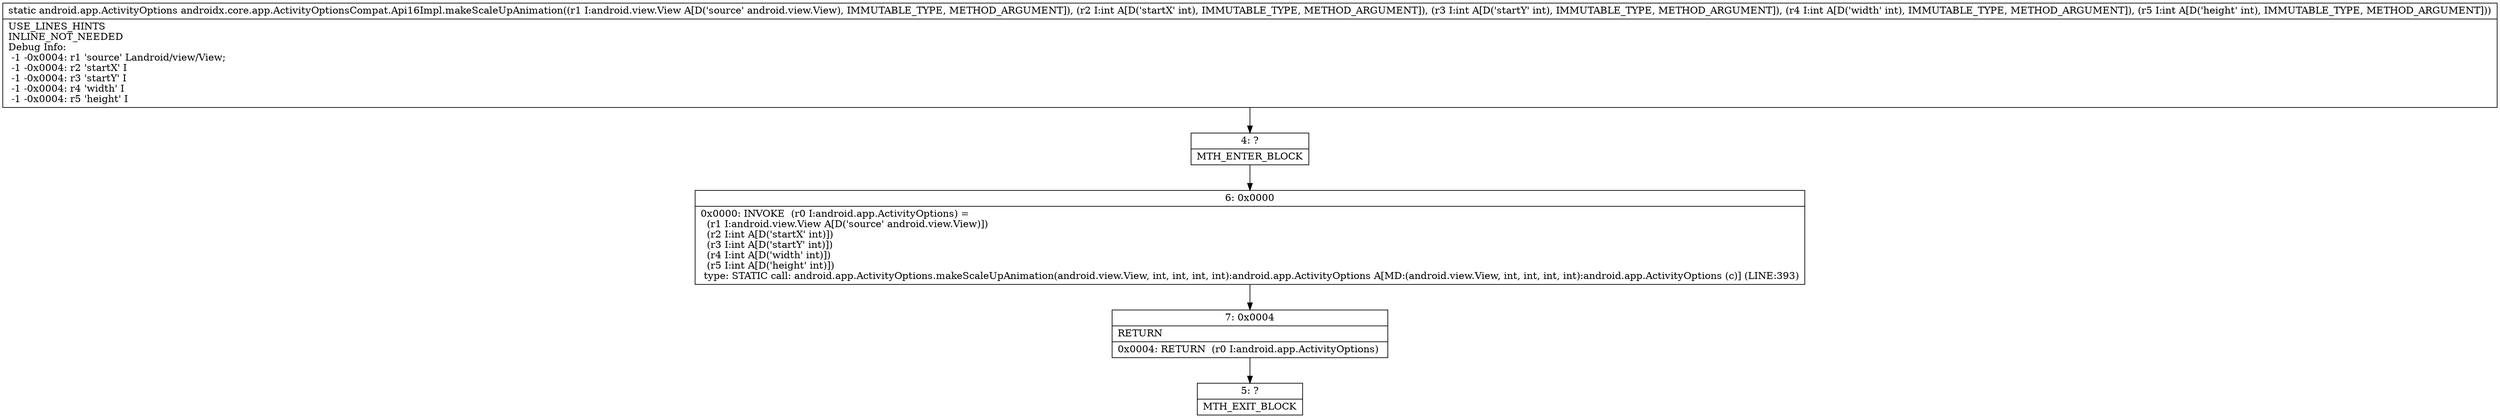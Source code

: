 digraph "CFG forandroidx.core.app.ActivityOptionsCompat.Api16Impl.makeScaleUpAnimation(Landroid\/view\/View;IIII)Landroid\/app\/ActivityOptions;" {
Node_4 [shape=record,label="{4\:\ ?|MTH_ENTER_BLOCK\l}"];
Node_6 [shape=record,label="{6\:\ 0x0000|0x0000: INVOKE  (r0 I:android.app.ActivityOptions) = \l  (r1 I:android.view.View A[D('source' android.view.View)])\l  (r2 I:int A[D('startX' int)])\l  (r3 I:int A[D('startY' int)])\l  (r4 I:int A[D('width' int)])\l  (r5 I:int A[D('height' int)])\l type: STATIC call: android.app.ActivityOptions.makeScaleUpAnimation(android.view.View, int, int, int, int):android.app.ActivityOptions A[MD:(android.view.View, int, int, int, int):android.app.ActivityOptions (c)] (LINE:393)\l}"];
Node_7 [shape=record,label="{7\:\ 0x0004|RETURN\l|0x0004: RETURN  (r0 I:android.app.ActivityOptions) \l}"];
Node_5 [shape=record,label="{5\:\ ?|MTH_EXIT_BLOCK\l}"];
MethodNode[shape=record,label="{static android.app.ActivityOptions androidx.core.app.ActivityOptionsCompat.Api16Impl.makeScaleUpAnimation((r1 I:android.view.View A[D('source' android.view.View), IMMUTABLE_TYPE, METHOD_ARGUMENT]), (r2 I:int A[D('startX' int), IMMUTABLE_TYPE, METHOD_ARGUMENT]), (r3 I:int A[D('startY' int), IMMUTABLE_TYPE, METHOD_ARGUMENT]), (r4 I:int A[D('width' int), IMMUTABLE_TYPE, METHOD_ARGUMENT]), (r5 I:int A[D('height' int), IMMUTABLE_TYPE, METHOD_ARGUMENT]))  | USE_LINES_HINTS\lINLINE_NOT_NEEDED\lDebug Info:\l  \-1 \-0x0004: r1 'source' Landroid\/view\/View;\l  \-1 \-0x0004: r2 'startX' I\l  \-1 \-0x0004: r3 'startY' I\l  \-1 \-0x0004: r4 'width' I\l  \-1 \-0x0004: r5 'height' I\l}"];
MethodNode -> Node_4;Node_4 -> Node_6;
Node_6 -> Node_7;
Node_7 -> Node_5;
}

